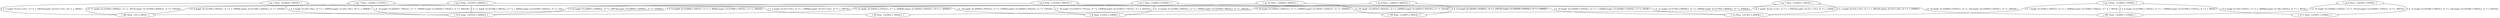 digraph G{
    ratio="fill"
    node[shape="ellipse"]
    IR2 [label="{ IR2 Dom: {{[1:1:500]}} }"]
    IL [label="{ IL Dom: {{[501:1:1000]}} }"]
    UC1 [label="{ UC1 Dom: {{[1001:1:1500]}} }"]
    Ua [label="{ Ua Dom: {{[1501:1:2000]}} }"]
    IR1 [label="{ IR1 Dom: {{[2001:1:2500]}} }"]
    UC2 [label="{ UC2 Dom: {{[2501:1:3000]}} }"]
    VR [label="{ VR Dom: {{[3001:1:3001]}} }"]
    IR [label="{ IR Dom: {{[3002:1:3002]}} }"]
    eq_1 [label="{ eq_1 Dom: {{[3003:1:3003]}} }"]
    eq_2 [label="{ eq_2 Dom: {{[3004:1:3004]}} }"]
    eq_3 [label="{ eq_3 Dom: {{[3005:1:3504]}} }"]
    eq_4 [label="{ eq_4 Dom: {{[3505:1:4004]}} }"]
    eq_5 [label="{ eq_5 Dom: {{[4005:1:4504]}} }"]
    eq_6 [label="{ eq_6 Dom: {{[4505:1:5004]}} }"]
    eq_7 [label="{ eq_7 Dom: {{[5005:1:5503]}} }"]
    eq_8 [label="{ eq_8 Dom: {{[5504:1:6002]}} }"]
    eq_9 [label="{ eq_9 Dom: {{[6003:1:6003]}} }"]
    eq_10 [label="{ eq_10 Dom: {{[6004:1:6004]}} }"]
    
eq_1 -> IL [label="{ E_1 mapF: [({{[1:1:1]}}, [1 * x + 3002])] mapU: [({{[1:1:1]}}, [1 * x + 500])] }", arrowhead="none"]
    eq_1 -> Ua [label="{ E_2 mapF: [({{[2:1:2]}}, [1 * x + 3001])] mapU: [({{[2:1:2]}}, [1 * x + 1499])] }", arrowhead="none"]
    eq_2 -> IR2 [label="{ E_3 mapF: [({{[3:1:3]}}, [1 * x + 3001])] mapU: [({{[3:1:3]}}, [0 * x + 500])] }", arrowhead="none"]
    eq_2 -> UC2 [label="{ E_4 mapF: [({{[4:1:4]}}, [1 * x + 3000])] mapU: [({{[4:1:4]}}, [0 * x + 3000])] }", arrowhead="none"]
    eq_2 -> IR [label="{ E_5 mapF: [({{[5:1:5]}}, [1 * x + 2999])] mapU: [({{[5:1:5]}}, [1 * x + 2997])] }", arrowhead="none"]
    eq_3 -> UC1 [label="{ E_6 mapF: [({{[6:1:505]}}, [1 * x + 2999])] mapU: [({{[6:1:505]}}, [1 * x + 995])] }", arrowhead="none"]
    eq_3 -> Ua [label="{ E_7 mapF: [({{[506:1:1005]}}, [1 * x + 2499])] mapU: [({{[506:1:1005]}}, [1 * x + 995])] }", arrowhead="none"]
    eq_3 -> IR1 [label="{ E_8 mapF: [({{[1006:1:1505]}}, [1 * x + 1999])] mapU: [({{[1006:1:1505]}}, [1 * x + 995])] }", arrowhead="none"]
    eq_4 -> IR2 [label="{ E_9 mapF: [({{[1506:1:2005]}}, [1 * x + 1999])] mapU: [({{[1506:1:2005]}}, [1 * x -1505])] }", arrowhead="none"]
    eq_4 -> Ua [label="{ E_10 mapF: [({{[2006:1:2505]}}, [1 * x + 1499])] mapU: [({{[2006:1:2505]}}, [1 * x -505])] }", arrowhead="none"]
    eq_4 -> UC2 [label="{ E_11 mapF: [({{[2506:1:3005]}}, [1 * x + 999])] mapU: [({{[2506:1:3005]}}, [1 * x -5])] }", arrowhead="none"]
    eq_5 -> IR2 [label="{ E_12 mapF: [({{[3006:1:3505]}}, [1 * x + 999])] mapU: [({{[3006:1:3505]}}, [1 * x -3005])] }", arrowhead="none"]
    eq_5 -> IL [label="{ E_13 mapF: [({{[3506:1:4005]}}, [1 * x + 499])] mapU: [({{[3506:1:4005]}}, [1 * x -3005])] }", arrowhead="none"]
    eq_5 -> IR1 [label="{ E_14 mapF: [({{[4006:1:4505]}}, [1 * x -1])] mapU: [({{[4006:1:4505]}}, [1 * x -2005])] }", arrowhead="none"]
    eq_6 -> UC1 [label="{ E_15 mapF: [({{[4506:1:5005]}}, [1 * x -1])] mapU: [({{[4506:1:5005]}}, [1 * x -3505])] }", arrowhead="none"]
    eq_6 -> IR1 [label="{ E_16 mapF: [({{[5006:1:5505]}}, [1 * x -501])] mapU: [({{[5006:1:5505]}}, [1 * x -3005])] }", arrowhead="none"]
    eq_7 -> IR2 [label="{ E_17 mapF: [({{[5506:1:6004]}}, [1 * x -501])] mapU: [({{[5506:1:6004]}}, [1 * x -5505])] }", arrowhead="none"]
    eq_7 -> IL [label="{ E_18 mapF: [({{[6005:1:6503]}}, [1 * x -1000])] mapU: [({{[6005:1:6503]}}, [1 * x -5503])] }", arrowhead="none"]
    eq_7 -> UC2 [label="{ E_19 mapF: [({{[6504:1:7002]}}, [1 * x -1499])] mapU: [({{[6504:1:7002]}}, [1 * x -4003])] }", arrowhead="none"]
    eq_8 -> IL [label="{ E_20 mapF: [({{[7003:1:7501]}}, [1 * x -1499])] mapU: [({{[7003:1:7501]}}, [1 * x -6501])] }", arrowhead="none"]
    eq_8 -> Ua [label="{ E_21 mapF: [({{[7502:1:8000]}}, [1 * x -1998])] mapU: [({{[7502:1:8000]}}, [1 * x -6000])] }", arrowhead="none"]
    eq_8 -> UC2 [label="{ E_22 mapF: [({{[8001:1:8499]}}, [1 * x -2497])] mapU: [({{[8001:1:8499]}}, [1 * x -5500])] }", arrowhead="none"]
    eq_9 -> VR [label="{ E_23 mapF: [({{[8500:1:8500]}}, [1 * x -2497])] mapU: [({{[8500:1:8500]}}, [1 * x -5499])] }", arrowhead="none"]
    eq_9 -> IR [label="{ E_24 mapF: [({{[8501:1:8501]}}, [1 * x -2498])] mapU: [({{[8501:1:8501]}}, [1 * x -5499])] }", arrowhead="none"]
    eq_10 -> UC2 [label="{ E_25 mapF: [({{[8502:1:8502]}}, [1 * x -2498])] mapU: [({{[8502:1:8502]}}, [0 * x + 3000])] }", arrowhead="none"]
    eq_10 -> VR [label="{ E_26 mapF: [({{[8503:1:8503]}}, [1 * x -2499])] mapU: [({{[8503:1:8503]}}, [1 * x -5502])] }", arrowhead="none"]
    
}
